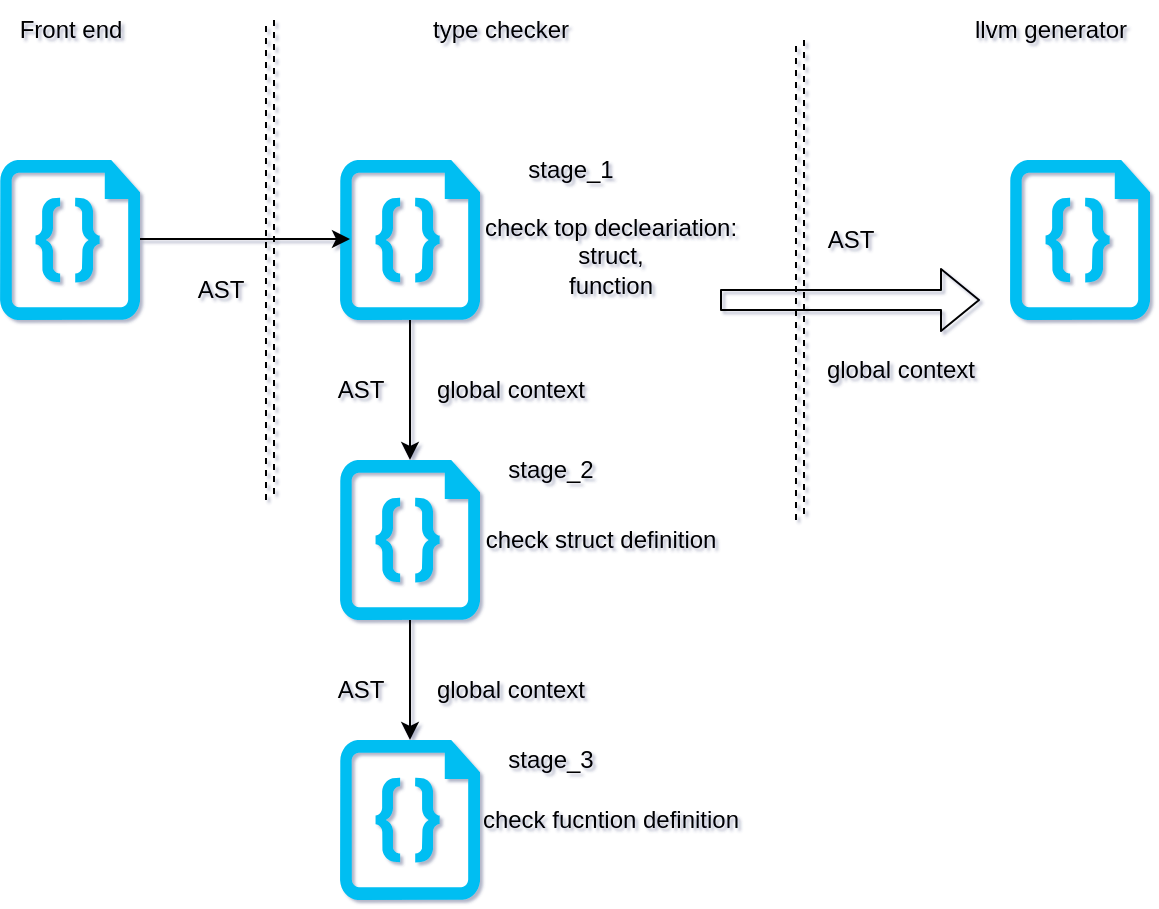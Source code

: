 <mxfile>
    <diagram id="lMW3Tp3uvUlXskh_Tx-W" name="Page-1">
        <mxGraphModel dx="799" dy="479" grid="1" gridSize="10" guides="1" tooltips="1" connect="1" arrows="1" fold="1" page="1" pageScale="1" pageWidth="850" pageHeight="1100" background="#ffffff" math="0" shadow="1">
            <root>
                <mxCell id="0"/>
                <mxCell id="1" parent="0"/>
                <mxCell id="32" style="edgeStyle=none;html=1;entryX=0.5;entryY=0;entryDx=0;entryDy=0;entryPerimeter=0;fontColor=#000000;strokeColor=#000000;" parent="1" source="6" target="9" edge="1">
                    <mxGeometry relative="1" as="geometry"/>
                </mxCell>
                <mxCell id="6" value="" style="verticalLabelPosition=bottom;html=1;verticalAlign=top;align=center;strokeColor=none;fillColor=#00BEF2;shape=mxgraph.azure.code_file;pointerEvents=1;fontColor=#000000;" parent="1" vertex="1">
                    <mxGeometry x="250" y="180" width="70" height="80" as="geometry"/>
                </mxCell>
                <mxCell id="55" style="edgeStyle=none;html=1;strokeColor=#000000;" edge="1" parent="1" source="9" target="53">
                    <mxGeometry relative="1" as="geometry"/>
                </mxCell>
                <mxCell id="9" value="" style="verticalLabelPosition=bottom;html=1;verticalAlign=top;align=center;strokeColor=none;fillColor=#00BEF2;shape=mxgraph.azure.code_file;pointerEvents=1;fontColor=#000000;" parent="1" vertex="1">
                    <mxGeometry x="250" y="330" width="70" height="80" as="geometry"/>
                </mxCell>
                <mxCell id="19" value="" style="verticalLabelPosition=bottom;html=1;verticalAlign=top;align=center;strokeColor=none;fillColor=#00BEF2;shape=mxgraph.azure.code_file;pointerEvents=1;fontColor=#000000;" parent="1" vertex="1">
                    <mxGeometry x="585" y="180" width="70" height="80" as="geometry"/>
                </mxCell>
                <mxCell id="31" value="&lt;font color=&quot;#000000&quot;&gt;stage_1&lt;/font&gt;" style="text;html=1;align=center;verticalAlign=middle;resizable=0;points=[];autosize=1;strokeColor=none;fillColor=none;" parent="1" vertex="1">
                    <mxGeometry x="330" y="170" width="70" height="30" as="geometry"/>
                </mxCell>
                <mxCell id="33" value="&lt;font color=&quot;#000000&quot;&gt;check top decleariation:&lt;br&gt;struct,&lt;br&gt;function&lt;br&gt;&lt;br&gt;&lt;/font&gt;" style="text;html=1;align=center;verticalAlign=middle;resizable=0;points=[];autosize=1;strokeColor=none;fillColor=none;" parent="1" vertex="1">
                    <mxGeometry x="310" y="200" width="150" height="70" as="geometry"/>
                </mxCell>
                <mxCell id="34" value="&lt;font color=&quot;#000000&quot;&gt;global context&lt;/font&gt;" style="text;html=1;align=center;verticalAlign=middle;resizable=0;points=[];autosize=1;strokeColor=none;fillColor=none;" parent="1" vertex="1">
                    <mxGeometry x="285" y="280" width="100" height="30" as="geometry"/>
                </mxCell>
                <mxCell id="35" value="&lt;font color=&quot;#000000&quot;&gt;stage_2&lt;/font&gt;" style="text;html=1;align=center;verticalAlign=middle;resizable=0;points=[];autosize=1;strokeColor=none;fillColor=none;" parent="1" vertex="1">
                    <mxGeometry x="320" y="320" width="70" height="30" as="geometry"/>
                </mxCell>
                <mxCell id="36" value="&lt;font color=&quot;#000000&quot;&gt;check struct definition&lt;br&gt;&lt;/font&gt;" style="text;html=1;align=center;verticalAlign=middle;resizable=0;points=[];autosize=1;strokeColor=none;fillColor=none;" parent="1" vertex="1">
                    <mxGeometry x="310" y="355" width="140" height="30" as="geometry"/>
                </mxCell>
                <mxCell id="38" value="" style="endArrow=none;dashed=1;html=1;strokeColor=#000000;fontColor=#000000;shape=link;" parent="1" edge="1">
                    <mxGeometry width="50" height="50" relative="1" as="geometry">
                        <mxPoint x="480" y="360" as="sourcePoint"/>
                        <mxPoint x="480" y="120" as="targetPoint"/>
                    </mxGeometry>
                </mxCell>
                <mxCell id="39" value="&lt;font color=&quot;#000000&quot;&gt;Front end&lt;/font&gt;" style="text;html=1;align=center;verticalAlign=middle;resizable=0;points=[];autosize=1;strokeColor=none;fillColor=none;" parent="1" vertex="1">
                    <mxGeometry x="80" y="100" width="70" height="30" as="geometry"/>
                </mxCell>
                <mxCell id="40" value="" style="verticalLabelPosition=bottom;html=1;verticalAlign=top;align=center;strokeColor=none;fillColor=#00BEF2;shape=mxgraph.azure.code_file;pointerEvents=1;fontColor=#000000;" parent="1" vertex="1">
                    <mxGeometry x="80" y="180" width="70" height="80" as="geometry"/>
                </mxCell>
                <mxCell id="41" value="" style="endArrow=none;dashed=1;html=1;strokeColor=#000000;fontColor=#000000;shape=link;" parent="1" edge="1">
                    <mxGeometry width="50" height="50" relative="1" as="geometry">
                        <mxPoint x="215" y="350" as="sourcePoint"/>
                        <mxPoint x="215" y="110" as="targetPoint"/>
                    </mxGeometry>
                </mxCell>
                <mxCell id="42" style="edgeStyle=none;html=1;entryX=0;entryY=0.5;entryDx=0;entryDy=0;entryPerimeter=0;fontColor=#000000;strokeColor=#000000;" parent="1" edge="1">
                    <mxGeometry relative="1" as="geometry">
                        <mxPoint x="150" y="219.5" as="sourcePoint"/>
                        <mxPoint x="255" y="219.5" as="targetPoint"/>
                    </mxGeometry>
                </mxCell>
                <mxCell id="43" value="&lt;font color=&quot;#000000&quot;&gt;type checker&lt;/font&gt;" style="text;html=1;align=center;verticalAlign=middle;resizable=0;points=[];autosize=1;strokeColor=none;fillColor=none;" parent="1" vertex="1">
                    <mxGeometry x="285" y="100" width="90" height="30" as="geometry"/>
                </mxCell>
                <mxCell id="44" value="&lt;font color=&quot;#000000&quot;&gt;AST&lt;/font&gt;" style="text;html=1;align=center;verticalAlign=middle;resizable=0;points=[];autosize=1;strokeColor=none;fillColor=none;" parent="1" vertex="1">
                    <mxGeometry x="165" y="230" width="50" height="30" as="geometry"/>
                </mxCell>
                <mxCell id="45" value="&lt;font color=&quot;#000000&quot;&gt;llvm generator&lt;/font&gt;" style="text;html=1;align=center;verticalAlign=middle;resizable=0;points=[];autosize=1;strokeColor=none;fillColor=none;" parent="1" vertex="1">
                    <mxGeometry x="555" y="100" width="100" height="30" as="geometry"/>
                </mxCell>
                <mxCell id="46" value="&lt;font color=&quot;#000000&quot;&gt;AST&lt;/font&gt;" style="text;html=1;align=center;verticalAlign=middle;resizable=0;points=[];autosize=1;strokeColor=none;fillColor=none;" parent="1" vertex="1">
                    <mxGeometry x="480" y="205" width="50" height="30" as="geometry"/>
                </mxCell>
                <mxCell id="47" value="&lt;font color=&quot;#000000&quot;&gt;global context&lt;/font&gt;" style="text;html=1;align=center;verticalAlign=middle;resizable=0;points=[];autosize=1;strokeColor=none;fillColor=none;" parent="1" vertex="1">
                    <mxGeometry x="480" y="270" width="100" height="30" as="geometry"/>
                </mxCell>
                <mxCell id="51" style="edgeStyle=none;html=1;fontColor=#000000;strokeColor=#000000;shape=flexArrow;" edge="1" parent="1">
                    <mxGeometry relative="1" as="geometry">
                        <mxPoint x="440" y="250" as="sourcePoint"/>
                        <mxPoint x="570" y="250" as="targetPoint"/>
                    </mxGeometry>
                </mxCell>
                <mxCell id="53" value="" style="verticalLabelPosition=bottom;html=1;verticalAlign=top;align=center;strokeColor=none;fillColor=#00BEF2;shape=mxgraph.azure.code_file;pointerEvents=1;fontColor=#000000;" vertex="1" parent="1">
                    <mxGeometry x="250" y="470" width="70" height="80" as="geometry"/>
                </mxCell>
                <mxCell id="54" value="&lt;font color=&quot;#000000&quot;&gt;AST&lt;/font&gt;" style="text;html=1;align=center;verticalAlign=middle;resizable=0;points=[];autosize=1;strokeColor=none;fillColor=none;" vertex="1" parent="1">
                    <mxGeometry x="235" y="280" width="50" height="30" as="geometry"/>
                </mxCell>
                <mxCell id="57" value="&lt;font color=&quot;#000000&quot;&gt;global context&lt;/font&gt;" style="text;html=1;align=center;verticalAlign=middle;resizable=0;points=[];autosize=1;strokeColor=none;fillColor=none;" vertex="1" parent="1">
                    <mxGeometry x="285" y="430" width="100" height="30" as="geometry"/>
                </mxCell>
                <mxCell id="58" value="&lt;font color=&quot;#000000&quot;&gt;AST&lt;/font&gt;" style="text;html=1;align=center;verticalAlign=middle;resizable=0;points=[];autosize=1;strokeColor=none;fillColor=none;" vertex="1" parent="1">
                    <mxGeometry x="235" y="430" width="50" height="30" as="geometry"/>
                </mxCell>
                <mxCell id="59" value="&lt;font color=&quot;#000000&quot;&gt;check fucntion definition&lt;br&gt;&lt;/font&gt;" style="text;html=1;align=center;verticalAlign=middle;resizable=0;points=[];autosize=1;strokeColor=none;fillColor=none;" vertex="1" parent="1">
                    <mxGeometry x="310" y="495" width="150" height="30" as="geometry"/>
                </mxCell>
                <mxCell id="60" value="&lt;font color=&quot;#000000&quot;&gt;stage_3&lt;/font&gt;" style="text;html=1;align=center;verticalAlign=middle;resizable=0;points=[];autosize=1;strokeColor=none;fillColor=none;" vertex="1" parent="1">
                    <mxGeometry x="320" y="465" width="70" height="30" as="geometry"/>
                </mxCell>
            </root>
        </mxGraphModel>
    </diagram>
</mxfile>